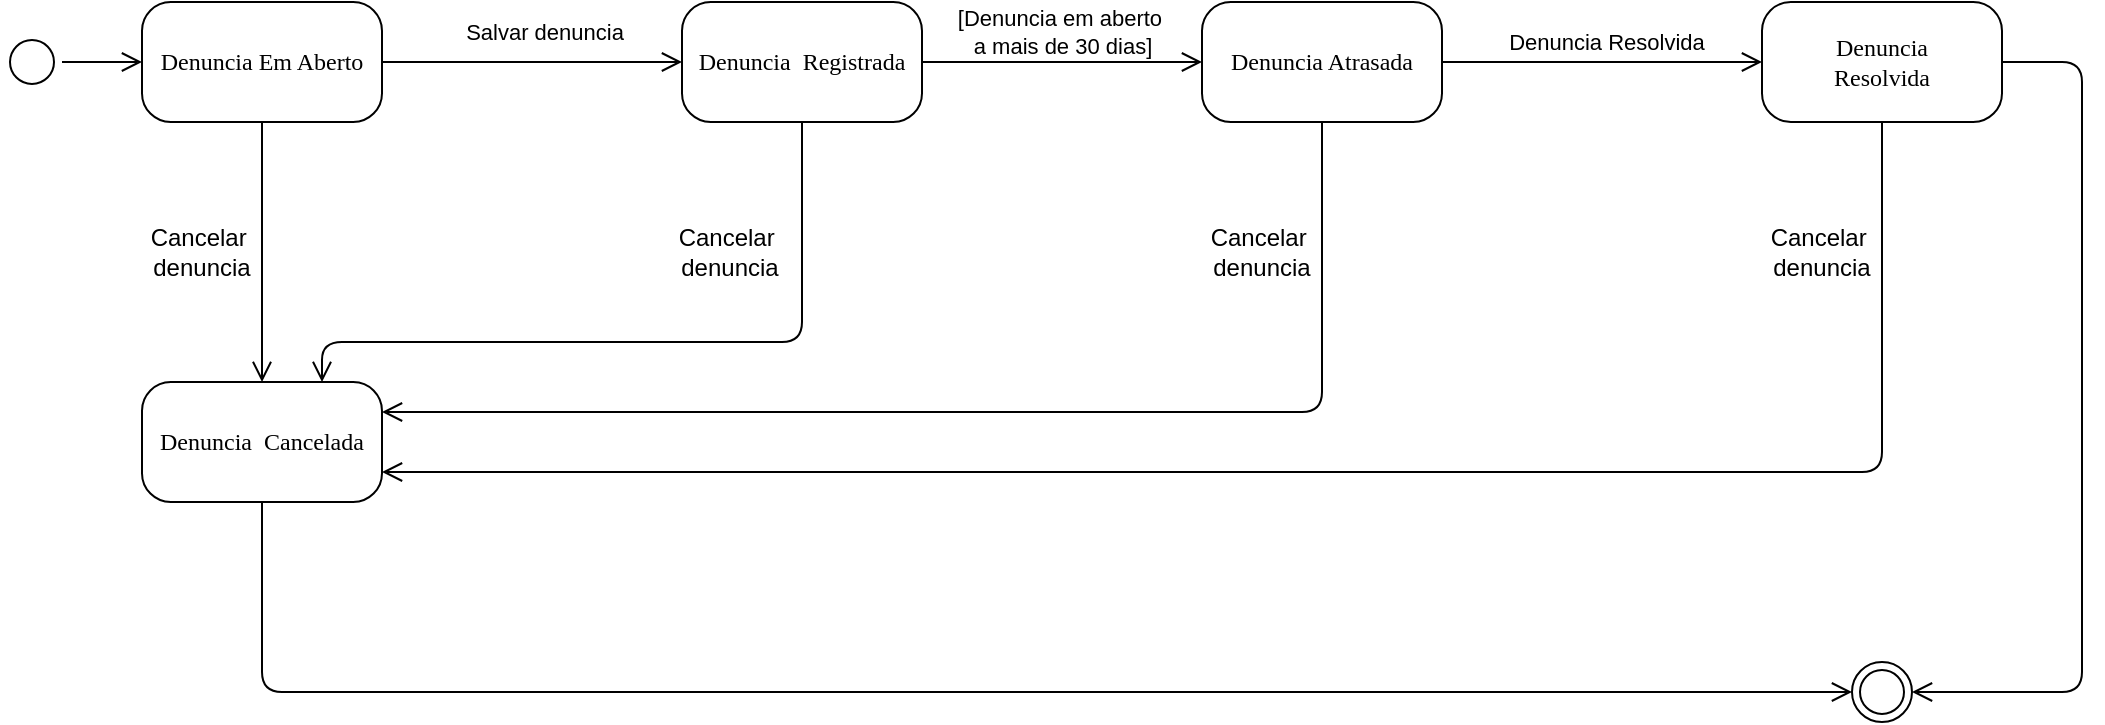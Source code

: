 <mxfile version="24.3.0" type="github">
  <diagram name="Página-1" id="e7YCogj1zsuFGsXIQmsC">
    <mxGraphModel dx="1290" dy="557" grid="1" gridSize="10" guides="1" tooltips="1" connect="1" arrows="1" fold="1" page="1" pageScale="1" pageWidth="827" pageHeight="1169" math="0" shadow="0">
      <root>
        <mxCell id="0" />
        <mxCell id="1" parent="0" />
        <mxCell id="H48Iyiz3VlTvnMvy9uel-1" value="" style="ellipse;html=1;shape=startState;fillColor=#FFFFFF;strokeColor=#000000;rounded=1;shadow=0;comic=0;labelBackgroundColor=none;fontFamily=Verdana;fontSize=12;fontColor=#000000;align=center;direction=south;" vertex="1" parent="1">
          <mxGeometry x="20" y="55" width="30" height="30" as="geometry" />
        </mxCell>
        <mxCell id="H48Iyiz3VlTvnMvy9uel-2" value="Denuncia&amp;nbsp; Cancelada" style="rounded=1;whiteSpace=wrap;html=1;arcSize=24;fillColor=none;strokeColor=#000000;shadow=0;comic=0;labelBackgroundColor=none;fontFamily=Verdana;fontSize=12;fontColor=#000000;align=center;" vertex="1" parent="1">
          <mxGeometry x="90" y="230" width="120" height="60" as="geometry" />
        </mxCell>
        <mxCell id="H48Iyiz3VlTvnMvy9uel-3" value="Denuncia Em Aberto" style="rounded=1;whiteSpace=wrap;html=1;arcSize=24;fillColor=none;strokeColor=#000000;shadow=0;comic=0;labelBackgroundColor=none;fontFamily=Verdana;fontSize=12;fontColor=#000000;align=center;" vertex="1" parent="1">
          <mxGeometry x="90" y="40" width="120" height="60" as="geometry" />
        </mxCell>
        <mxCell id="H48Iyiz3VlTvnMvy9uel-4" style="edgeStyle=orthogonalEdgeStyle;html=1;exitX=1;exitY=0.5;entryX=0;entryY=0.5;labelBackgroundColor=none;endArrow=open;endSize=8;strokeColor=#000000;fontFamily=Verdana;fontSize=12;align=left;fillColor=none;entryDx=0;entryDy=0;exitDx=0;exitDy=0;" edge="1" parent="1" source="H48Iyiz3VlTvnMvy9uel-6" target="H48Iyiz3VlTvnMvy9uel-9">
          <mxGeometry relative="1" as="geometry" />
        </mxCell>
        <mxCell id="H48Iyiz3VlTvnMvy9uel-5" value="[Denuncia em aberto&amp;nbsp;&lt;div&gt;a mais de 30 dias]&lt;/div&gt;" style="edgeLabel;html=1;align=center;verticalAlign=middle;resizable=0;points=[];" vertex="1" connectable="0" parent="H48Iyiz3VlTvnMvy9uel-4">
          <mxGeometry x="-0.186" relative="1" as="geometry">
            <mxPoint x="13" y="-15" as="offset" />
          </mxGeometry>
        </mxCell>
        <mxCell id="H48Iyiz3VlTvnMvy9uel-6" value="Denuncia&amp;nbsp; Registrada" style="rounded=1;whiteSpace=wrap;html=1;arcSize=24;fillColor=none;strokeColor=#000000;shadow=0;comic=0;labelBackgroundColor=none;fontFamily=Verdana;fontSize=12;fontColor=#000000;align=center;" vertex="1" parent="1">
          <mxGeometry x="360" y="40" width="120" height="60" as="geometry" />
        </mxCell>
        <mxCell id="H48Iyiz3VlTvnMvy9uel-7" style="edgeStyle=elbowEdgeStyle;html=1;exitX=1;exitY=0.5;entryX=0;entryY=0.5;labelBackgroundColor=none;endArrow=open;endSize=8;strokeColor=#000000;fontFamily=Verdana;fontSize=12;align=left;fillColor=none;exitDx=0;exitDy=0;entryDx=0;entryDy=0;elbow=horizontal;" edge="1" parent="1" source="H48Iyiz3VlTvnMvy9uel-9" target="H48Iyiz3VlTvnMvy9uel-10">
          <mxGeometry relative="1" as="geometry">
            <Array as="points">
              <mxPoint x="790" y="60" />
            </Array>
          </mxGeometry>
        </mxCell>
        <mxCell id="H48Iyiz3VlTvnMvy9uel-8" value="Denuncia Resolvida" style="edgeLabel;html=1;align=center;verticalAlign=middle;resizable=0;points=[];" vertex="1" connectable="0" parent="H48Iyiz3VlTvnMvy9uel-7">
          <mxGeometry x="-0.243" relative="1" as="geometry">
            <mxPoint x="21" y="-10" as="offset" />
          </mxGeometry>
        </mxCell>
        <mxCell id="H48Iyiz3VlTvnMvy9uel-9" value="Denuncia Atrasada" style="rounded=1;whiteSpace=wrap;html=1;arcSize=24;fillColor=none;strokeColor=#000000;shadow=0;comic=0;labelBackgroundColor=none;fontFamily=Verdana;fontSize=12;fontColor=#000000;align=center;" vertex="1" parent="1">
          <mxGeometry x="620" y="40" width="120" height="60" as="geometry" />
        </mxCell>
        <mxCell id="H48Iyiz3VlTvnMvy9uel-10" value="Denuncia&lt;div&gt;Resolvida&lt;/div&gt;" style="rounded=1;whiteSpace=wrap;html=1;arcSize=24;fillColor=none;strokeColor=#000000;shadow=0;comic=0;labelBackgroundColor=none;fontFamily=Verdana;fontSize=12;fontColor=#000000;align=center;" vertex="1" parent="1">
          <mxGeometry x="900" y="40" width="120" height="60" as="geometry" />
        </mxCell>
        <mxCell id="H48Iyiz3VlTvnMvy9uel-11" style="edgeStyle=orthogonalEdgeStyle;html=1;labelBackgroundColor=none;endArrow=open;endSize=8;strokeColor=#000000;fontFamily=Verdana;fontSize=12;align=left;" edge="1" parent="1" source="H48Iyiz3VlTvnMvy9uel-1" target="H48Iyiz3VlTvnMvy9uel-3">
          <mxGeometry relative="1" as="geometry" />
        </mxCell>
        <mxCell id="H48Iyiz3VlTvnMvy9uel-12" style="edgeStyle=orthogonalEdgeStyle;html=1;labelBackgroundColor=none;endArrow=open;endSize=8;strokeColor=#000000;fontFamily=Verdana;fontSize=12;align=left;entryX=0;entryY=0.5;fillColor=none;exitX=1;exitY=0.5;exitDx=0;exitDy=0;" edge="1" parent="1" source="H48Iyiz3VlTvnMvy9uel-3" target="H48Iyiz3VlTvnMvy9uel-6">
          <mxGeometry relative="1" as="geometry">
            <Array as="points">
              <mxPoint x="250" y="70" />
              <mxPoint x="250" y="70" />
            </Array>
          </mxGeometry>
        </mxCell>
        <mxCell id="H48Iyiz3VlTvnMvy9uel-13" value="Salvar denuncia" style="edgeLabel;html=1;align=center;verticalAlign=middle;resizable=0;points=[];" vertex="1" connectable="0" parent="H48Iyiz3VlTvnMvy9uel-12">
          <mxGeometry x="-0.022" relative="1" as="geometry">
            <mxPoint x="7" y="-15" as="offset" />
          </mxGeometry>
        </mxCell>
        <mxCell id="H48Iyiz3VlTvnMvy9uel-14" style="edgeStyle=orthogonalEdgeStyle;html=1;entryX=0.75;entryY=0;labelBackgroundColor=none;endArrow=open;endSize=8;strokeColor=#000000;fontFamily=Verdana;fontSize=12;align=left;exitX=0.5;exitY=1;fillColor=none;" edge="1" parent="1" source="H48Iyiz3VlTvnMvy9uel-6" target="H48Iyiz3VlTvnMvy9uel-2">
          <mxGeometry relative="1" as="geometry">
            <mxPoint x="410" y="220" as="sourcePoint" />
            <Array as="points">
              <mxPoint x="390" y="210" />
              <mxPoint x="220" y="210" />
            </Array>
          </mxGeometry>
        </mxCell>
        <mxCell id="H48Iyiz3VlTvnMvy9uel-16" style="edgeStyle=orthogonalEdgeStyle;html=1;entryX=0.5;entryY=0;labelBackgroundColor=none;endArrow=open;endSize=8;strokeColor=#000000;fontFamily=Verdana;fontSize=12;align=left;exitX=0.5;exitY=1;fillColor=none;entryDx=0;entryDy=0;exitDx=0;exitDy=0;" edge="1" parent="1" source="H48Iyiz3VlTvnMvy9uel-3" target="H48Iyiz3VlTvnMvy9uel-2">
          <mxGeometry relative="1" as="geometry">
            <mxPoint x="430" y="110" as="sourcePoint" />
            <Array as="points">
              <mxPoint x="150" y="140" />
              <mxPoint x="150" y="140" />
            </Array>
            <mxPoint x="190" y="240" as="targetPoint" />
          </mxGeometry>
        </mxCell>
        <mxCell id="H48Iyiz3VlTvnMvy9uel-17" style="edgeStyle=orthogonalEdgeStyle;html=1;entryX=1;entryY=0.25;labelBackgroundColor=none;endArrow=open;endSize=8;strokeColor=#000000;fontFamily=Verdana;fontSize=12;align=left;exitX=0.5;exitY=1;fillColor=none;exitDx=0;exitDy=0;entryDx=0;entryDy=0;" edge="1" parent="1" source="H48Iyiz3VlTvnMvy9uel-9" target="H48Iyiz3VlTvnMvy9uel-2">
          <mxGeometry relative="1" as="geometry">
            <mxPoint x="430" y="110" as="sourcePoint" />
            <Array as="points">
              <mxPoint x="680" y="245" />
            </Array>
            <mxPoint x="190" y="240" as="targetPoint" />
          </mxGeometry>
        </mxCell>
        <mxCell id="H48Iyiz3VlTvnMvy9uel-18" style="edgeStyle=orthogonalEdgeStyle;html=1;entryX=1;entryY=0.75;labelBackgroundColor=none;endArrow=open;endSize=8;strokeColor=#000000;fontFamily=Verdana;fontSize=12;align=left;exitX=0.5;exitY=1;fillColor=none;exitDx=0;exitDy=0;entryDx=0;entryDy=0;" edge="1" parent="1" source="H48Iyiz3VlTvnMvy9uel-10" target="H48Iyiz3VlTvnMvy9uel-2">
          <mxGeometry relative="1" as="geometry">
            <mxPoint x="630" y="110" as="sourcePoint" />
            <Array as="points">
              <mxPoint x="960" y="275" />
            </Array>
            <mxPoint x="220" y="240" as="targetPoint" />
          </mxGeometry>
        </mxCell>
        <mxCell id="H48Iyiz3VlTvnMvy9uel-19" style="edgeStyle=orthogonalEdgeStyle;html=1;entryX=0;entryY=0.5;labelBackgroundColor=none;endArrow=open;endSize=8;strokeColor=#000000;fontFamily=Verdana;fontSize=12;align=left;exitX=0.5;exitY=1;fillColor=none;exitDx=0;exitDy=0;entryDx=0;entryDy=0;" edge="1" parent="1" source="H48Iyiz3VlTvnMvy9uel-2" target="H48Iyiz3VlTvnMvy9uel-27">
          <mxGeometry relative="1" as="geometry">
            <mxPoint x="900" y="295" as="sourcePoint" />
            <Array as="points">
              <mxPoint x="150" y="385" />
            </Array>
            <mxPoint x="230" y="250" as="targetPoint" />
          </mxGeometry>
        </mxCell>
        <mxCell id="H48Iyiz3VlTvnMvy9uel-20" style="edgeStyle=elbowEdgeStyle;html=1;exitX=1;exitY=0.5;entryX=1;entryY=0.5;labelBackgroundColor=none;endArrow=open;endSize=8;strokeColor=#000000;fontFamily=Verdana;fontSize=12;align=left;fillColor=none;exitDx=0;exitDy=0;entryDx=0;entryDy=0;elbow=horizontal;" edge="1" parent="1" source="H48Iyiz3VlTvnMvy9uel-10" target="H48Iyiz3VlTvnMvy9uel-27">
          <mxGeometry relative="1" as="geometry">
            <mxPoint x="720" y="310" as="sourcePoint" />
            <mxPoint x="730" y="460" as="targetPoint" />
            <Array as="points">
              <mxPoint x="1060" y="80" />
              <mxPoint x="710" y="350" />
            </Array>
          </mxGeometry>
        </mxCell>
        <mxCell id="H48Iyiz3VlTvnMvy9uel-22" value="Cancelar&amp;nbsp;&lt;div&gt;denuncia&lt;/div&gt;" style="text;html=1;align=center;verticalAlign=middle;whiteSpace=wrap;rounded=0;" vertex="1" parent="1">
          <mxGeometry x="90" y="150" width="60" height="30" as="geometry" />
        </mxCell>
        <mxCell id="H48Iyiz3VlTvnMvy9uel-23" value="Cancelar&amp;nbsp;&lt;div&gt;denuncia&lt;/div&gt;" style="text;html=1;align=center;verticalAlign=middle;whiteSpace=wrap;rounded=0;" vertex="1" parent="1">
          <mxGeometry x="354" y="150" width="60" height="30" as="geometry" />
        </mxCell>
        <mxCell id="H48Iyiz3VlTvnMvy9uel-24" value="Cancelar&amp;nbsp;&lt;div&gt;denuncia&lt;/div&gt;" style="text;html=1;align=center;verticalAlign=middle;whiteSpace=wrap;rounded=0;" vertex="1" parent="1">
          <mxGeometry x="620" y="150" width="60" height="30" as="geometry" />
        </mxCell>
        <mxCell id="H48Iyiz3VlTvnMvy9uel-25" value="Cancelar&amp;nbsp;&lt;div&gt;denuncia&lt;/div&gt;" style="text;html=1;align=center;verticalAlign=middle;whiteSpace=wrap;rounded=0;" vertex="1" parent="1">
          <mxGeometry x="900" y="150" width="60" height="30" as="geometry" />
        </mxCell>
        <mxCell id="H48Iyiz3VlTvnMvy9uel-27" value="" style="ellipse;html=1;shape=endState;fillColor=#FFFFFF;strokeColor=#000000;" vertex="1" parent="1">
          <mxGeometry x="945" y="370" width="30" height="30" as="geometry" />
        </mxCell>
      </root>
    </mxGraphModel>
  </diagram>
</mxfile>
